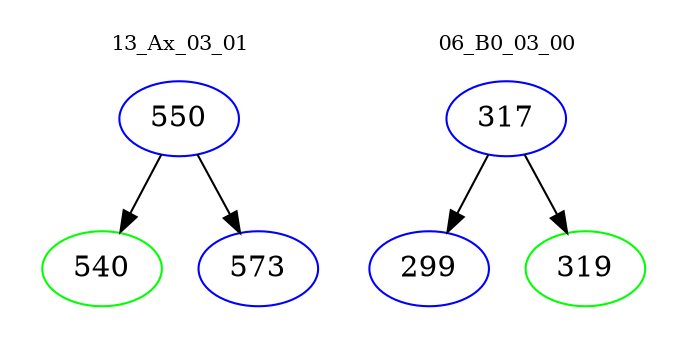 digraph{
subgraph cluster_0 {
color = white
label = "13_Ax_03_01";
fontsize=10;
T0_550 [label="550", color="blue"]
T0_550 -> T0_540 [color="black"]
T0_540 [label="540", color="green"]
T0_550 -> T0_573 [color="black"]
T0_573 [label="573", color="blue"]
}
subgraph cluster_1 {
color = white
label = "06_B0_03_00";
fontsize=10;
T1_317 [label="317", color="blue"]
T1_317 -> T1_299 [color="black"]
T1_299 [label="299", color="blue"]
T1_317 -> T1_319 [color="black"]
T1_319 [label="319", color="green"]
}
}
